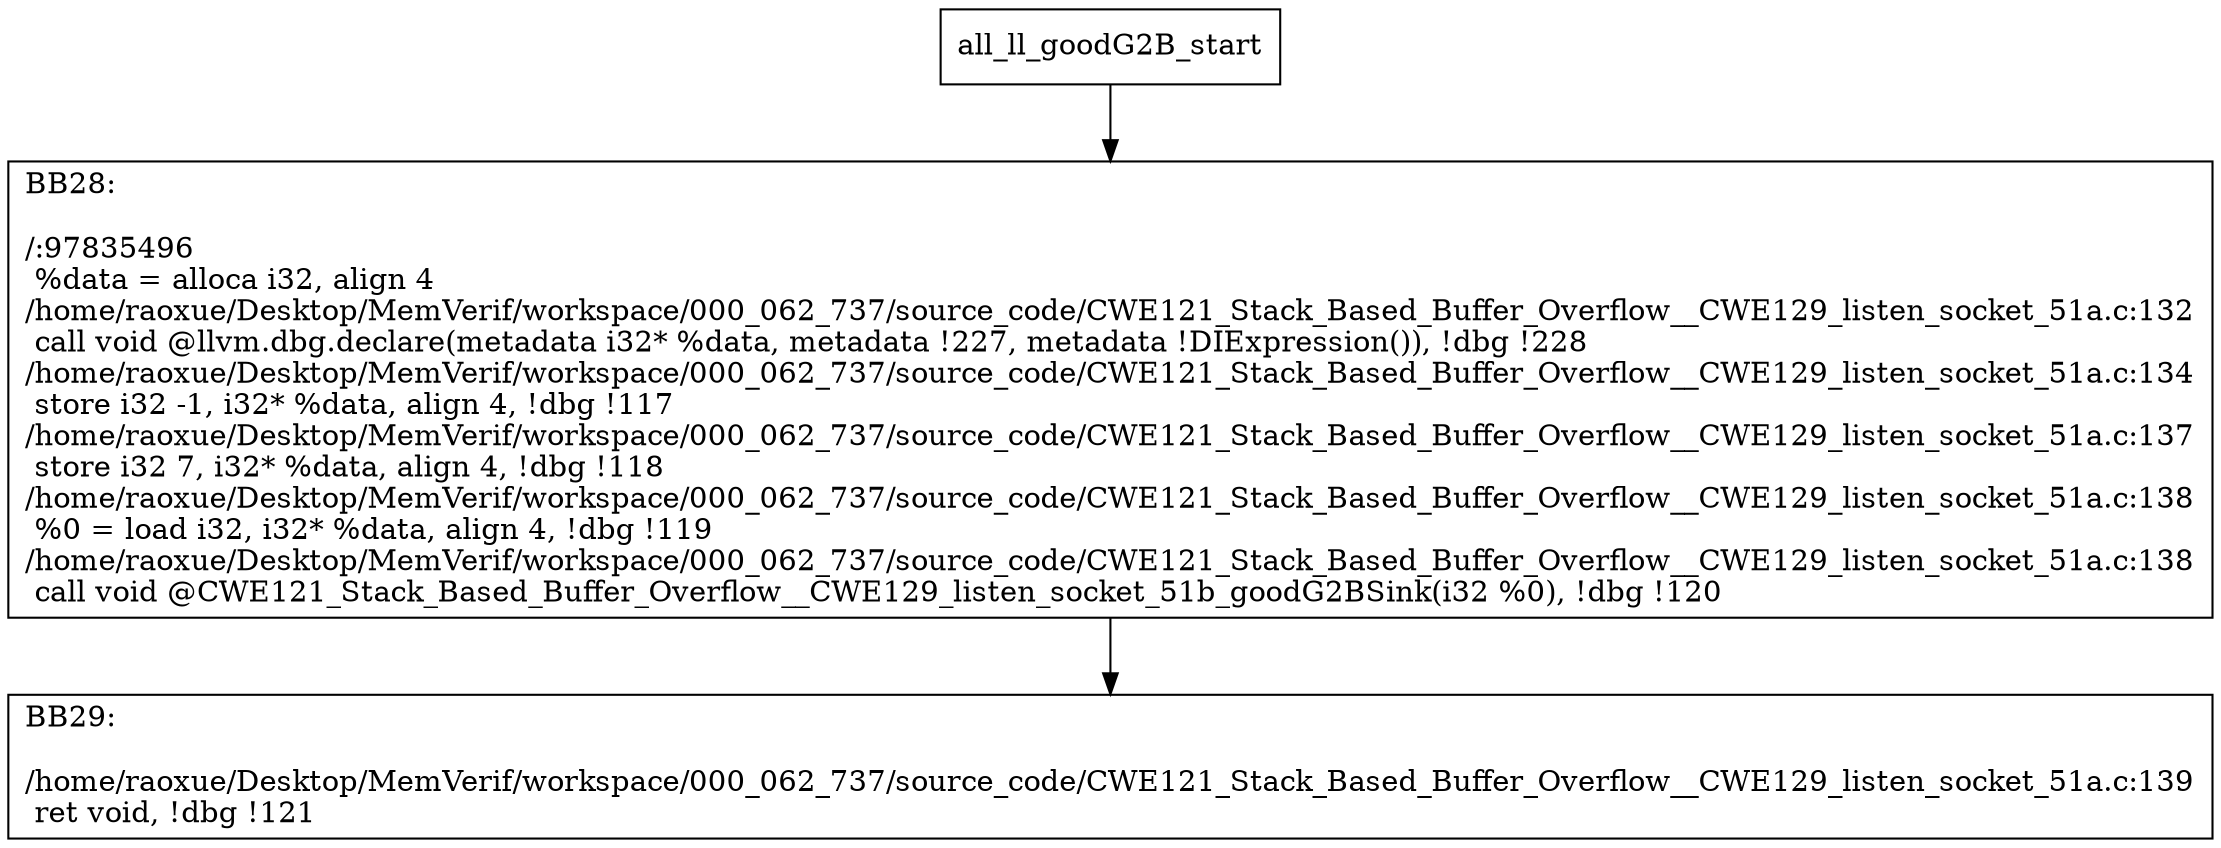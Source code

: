 digraph "CFG for'all_ll_goodG2B' function" {
	BBall_ll_goodG2B_start[shape=record,label="{all_ll_goodG2B_start}"];
	BBall_ll_goodG2B_start-> all_ll_goodG2BBB28;
	all_ll_goodG2BBB28 [shape=record, label="{BB28:\l\l/:97835496\l
  %data = alloca i32, align 4\l
/home/raoxue/Desktop/MemVerif/workspace/000_062_737/source_code/CWE121_Stack_Based_Buffer_Overflow__CWE129_listen_socket_51a.c:132\l
  call void @llvm.dbg.declare(metadata i32* %data, metadata !227, metadata !DIExpression()), !dbg !228\l
/home/raoxue/Desktop/MemVerif/workspace/000_062_737/source_code/CWE121_Stack_Based_Buffer_Overflow__CWE129_listen_socket_51a.c:134\l
  store i32 -1, i32* %data, align 4, !dbg !117\l
/home/raoxue/Desktop/MemVerif/workspace/000_062_737/source_code/CWE121_Stack_Based_Buffer_Overflow__CWE129_listen_socket_51a.c:137\l
  store i32 7, i32* %data, align 4, !dbg !118\l
/home/raoxue/Desktop/MemVerif/workspace/000_062_737/source_code/CWE121_Stack_Based_Buffer_Overflow__CWE129_listen_socket_51a.c:138\l
  %0 = load i32, i32* %data, align 4, !dbg !119\l
/home/raoxue/Desktop/MemVerif/workspace/000_062_737/source_code/CWE121_Stack_Based_Buffer_Overflow__CWE129_listen_socket_51a.c:138\l
  call void @CWE121_Stack_Based_Buffer_Overflow__CWE129_listen_socket_51b_goodG2BSink(i32 %0), !dbg !120\l
}"];
	all_ll_goodG2BBB28-> all_ll_goodG2BBB29;
	all_ll_goodG2BBB29 [shape=record, label="{BB29:\l\l/home/raoxue/Desktop/MemVerif/workspace/000_062_737/source_code/CWE121_Stack_Based_Buffer_Overflow__CWE129_listen_socket_51a.c:139\l
  ret void, !dbg !121\l
}"];
}
